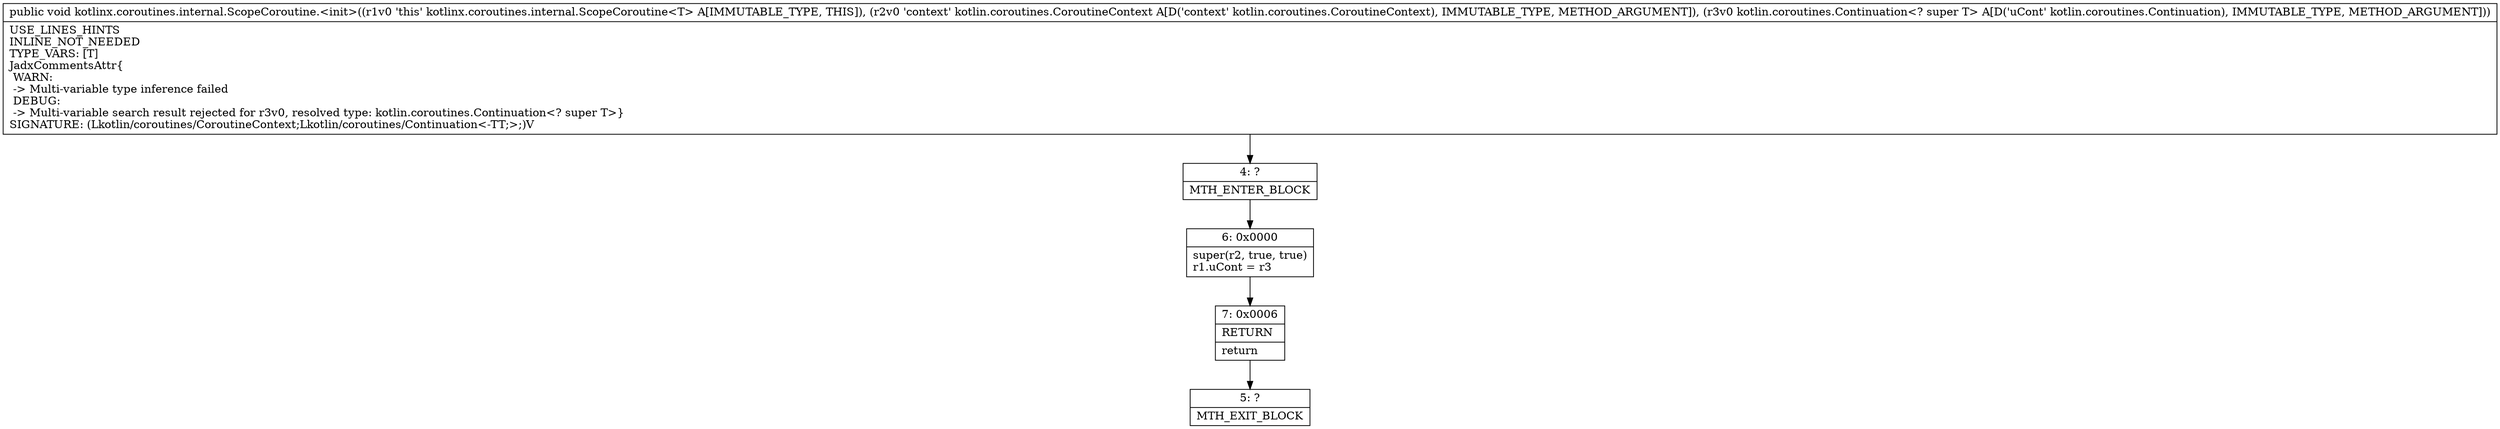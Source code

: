 digraph "CFG forkotlinx.coroutines.internal.ScopeCoroutine.\<init\>(Lkotlin\/coroutines\/CoroutineContext;Lkotlin\/coroutines\/Continuation;)V" {
Node_4 [shape=record,label="{4\:\ ?|MTH_ENTER_BLOCK\l}"];
Node_6 [shape=record,label="{6\:\ 0x0000|super(r2, true, true)\lr1.uCont = r3\l}"];
Node_7 [shape=record,label="{7\:\ 0x0006|RETURN\l|return\l}"];
Node_5 [shape=record,label="{5\:\ ?|MTH_EXIT_BLOCK\l}"];
MethodNode[shape=record,label="{public void kotlinx.coroutines.internal.ScopeCoroutine.\<init\>((r1v0 'this' kotlinx.coroutines.internal.ScopeCoroutine\<T\> A[IMMUTABLE_TYPE, THIS]), (r2v0 'context' kotlin.coroutines.CoroutineContext A[D('context' kotlin.coroutines.CoroutineContext), IMMUTABLE_TYPE, METHOD_ARGUMENT]), (r3v0 kotlin.coroutines.Continuation\<? super T\> A[D('uCont' kotlin.coroutines.Continuation), IMMUTABLE_TYPE, METHOD_ARGUMENT]))  | USE_LINES_HINTS\lINLINE_NOT_NEEDED\lTYPE_VARS: [T]\lJadxCommentsAttr\{\l WARN: \l \-\> Multi\-variable type inference failed\l DEBUG: \l \-\> Multi\-variable search result rejected for r3v0, resolved type: kotlin.coroutines.Continuation\<? super T\>\}\lSIGNATURE: (Lkotlin\/coroutines\/CoroutineContext;Lkotlin\/coroutines\/Continuation\<\-TT;\>;)V\l}"];
MethodNode -> Node_4;Node_4 -> Node_6;
Node_6 -> Node_7;
Node_7 -> Node_5;
}

